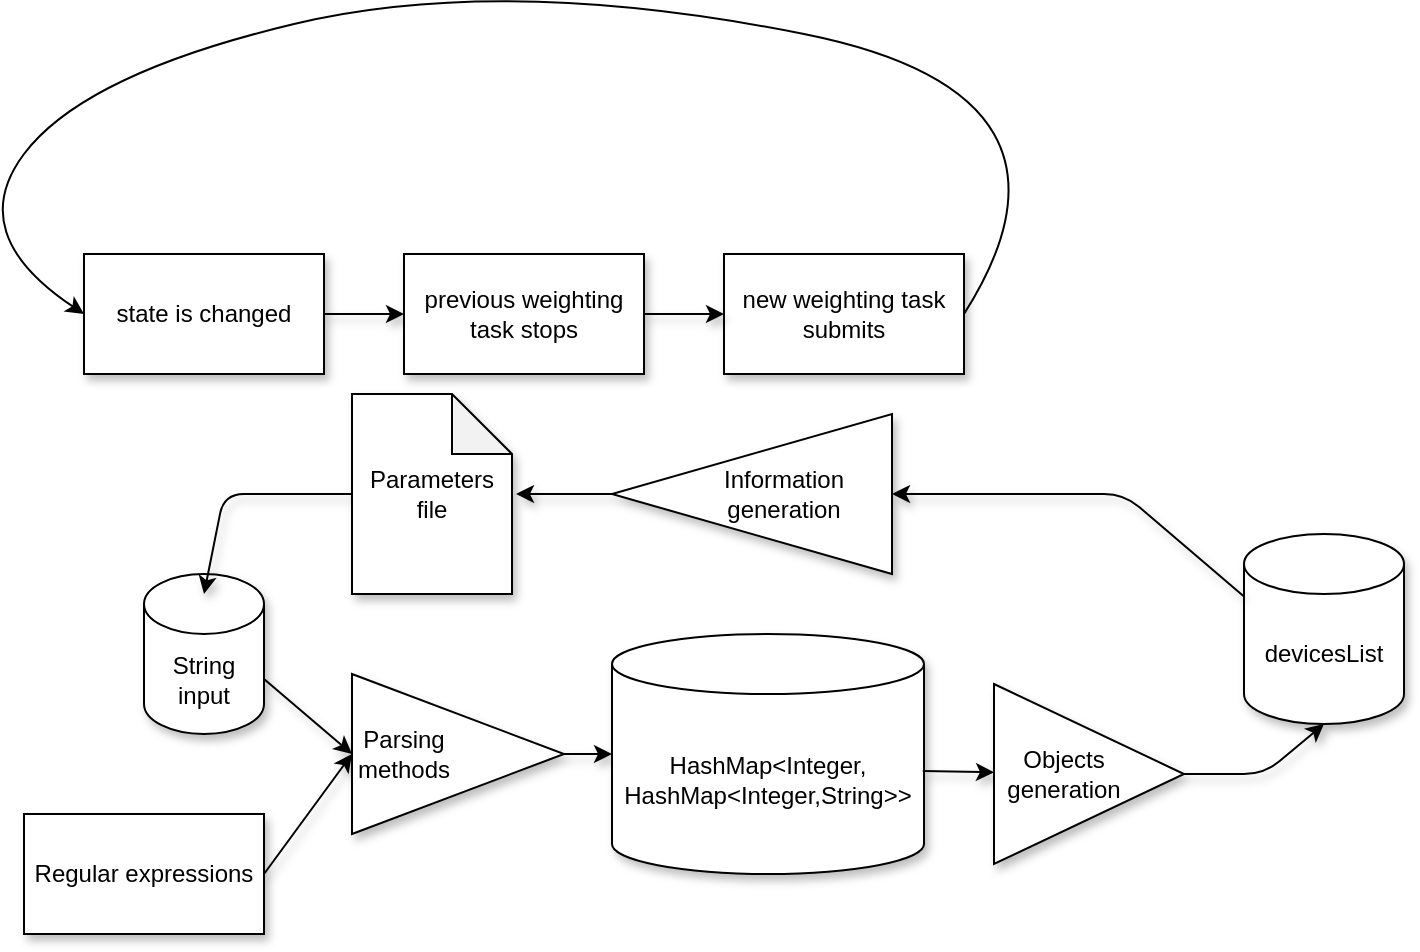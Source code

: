 <mxfile version="14.6.13" type="github">
  <diagram id="AqOLIVsmyHUzE9QtLglx" name="Page-1">
    <mxGraphModel dx="782" dy="436" grid="1" gridSize="10" guides="1" tooltips="1" connect="1" arrows="1" fold="1" page="1" pageScale="1" pageWidth="827" pageHeight="1169" math="0" shadow="0">
      <root>
        <mxCell id="0" />
        <mxCell id="1" parent="0" />
        <mxCell id="CeiPBNE8qyWsXEH_ctkg-1" value="state is changed" style="rounded=0;whiteSpace=wrap;html=1;shadow=1;" vertex="1" parent="1">
          <mxGeometry x="150" y="180" width="120" height="60" as="geometry" />
        </mxCell>
        <mxCell id="CeiPBNE8qyWsXEH_ctkg-2" value="" style="endArrow=classic;html=1;exitX=1;exitY=0.5;exitDx=0;exitDy=0;entryX=0;entryY=0.5;entryDx=0;entryDy=0;shadow=1;" edge="1" parent="1" source="CeiPBNE8qyWsXEH_ctkg-1" target="CeiPBNE8qyWsXEH_ctkg-3">
          <mxGeometry width="50" height="50" relative="1" as="geometry">
            <mxPoint x="380" y="250" as="sourcePoint" />
            <mxPoint x="320" y="210" as="targetPoint" />
          </mxGeometry>
        </mxCell>
        <mxCell id="CeiPBNE8qyWsXEH_ctkg-3" value="previous weighting task stops" style="rounded=0;whiteSpace=wrap;html=1;shadow=1;" vertex="1" parent="1">
          <mxGeometry x="310" y="180" width="120" height="60" as="geometry" />
        </mxCell>
        <mxCell id="CeiPBNE8qyWsXEH_ctkg-4" value="new weighting task submits" style="rounded=0;whiteSpace=wrap;html=1;shadow=1;" vertex="1" parent="1">
          <mxGeometry x="470" y="180" width="120" height="60" as="geometry" />
        </mxCell>
        <mxCell id="CeiPBNE8qyWsXEH_ctkg-5" value="" style="endArrow=classic;html=1;entryX=0;entryY=0.5;entryDx=0;entryDy=0;exitX=1;exitY=0.5;exitDx=0;exitDy=0;shadow=1;" edge="1" parent="1" source="CeiPBNE8qyWsXEH_ctkg-3" target="CeiPBNE8qyWsXEH_ctkg-4">
          <mxGeometry width="50" height="50" relative="1" as="geometry">
            <mxPoint x="380" y="250" as="sourcePoint" />
            <mxPoint x="430" y="200" as="targetPoint" />
          </mxGeometry>
        </mxCell>
        <mxCell id="CeiPBNE8qyWsXEH_ctkg-6" value="" style="curved=1;endArrow=classic;html=1;exitX=1;exitY=0.5;exitDx=0;exitDy=0;entryX=0;entryY=0.5;entryDx=0;entryDy=0;" edge="1" parent="1" source="CeiPBNE8qyWsXEH_ctkg-4" target="CeiPBNE8qyWsXEH_ctkg-1">
          <mxGeometry width="50" height="50" relative="1" as="geometry">
            <mxPoint x="380" y="250" as="sourcePoint" />
            <mxPoint x="430" y="200" as="targetPoint" />
            <Array as="points">
              <mxPoint x="660" y="100" />
              <mxPoint x="360" y="40" />
              <mxPoint x="150" y="90" />
              <mxPoint x="90" y="170" />
            </Array>
          </mxGeometry>
        </mxCell>
        <mxCell id="CeiPBNE8qyWsXEH_ctkg-8" value="String input" style="shape=cylinder3;whiteSpace=wrap;html=1;boundedLbl=1;backgroundOutline=1;size=15;shadow=1;" vertex="1" parent="1">
          <mxGeometry x="180" y="340" width="60" height="80" as="geometry" />
        </mxCell>
        <mxCell id="CeiPBNE8qyWsXEH_ctkg-9" value="" style="endArrow=classic;html=1;shadow=1;exitX=1;exitY=0;exitDx=0;exitDy=52.5;exitPerimeter=0;entryX=0;entryY=0.5;entryDx=0;entryDy=0;" edge="1" parent="1" source="CeiPBNE8qyWsXEH_ctkg-8" target="CeiPBNE8qyWsXEH_ctkg-13">
          <mxGeometry width="50" height="50" relative="1" as="geometry">
            <mxPoint x="420" y="460" as="sourcePoint" />
            <mxPoint x="360" y="430" as="targetPoint" />
          </mxGeometry>
        </mxCell>
        <mxCell id="CeiPBNE8qyWsXEH_ctkg-11" value="Regular expressions" style="rounded=0;whiteSpace=wrap;html=1;shadow=1;" vertex="1" parent="1">
          <mxGeometry x="120" y="460" width="120" height="60" as="geometry" />
        </mxCell>
        <mxCell id="CeiPBNE8qyWsXEH_ctkg-12" value="" style="endArrow=classic;html=1;shadow=1;exitX=1;exitY=0.5;exitDx=0;exitDy=0;entryX=0;entryY=0.5;entryDx=0;entryDy=0;" edge="1" parent="1" source="CeiPBNE8qyWsXEH_ctkg-11" target="CeiPBNE8qyWsXEH_ctkg-13">
          <mxGeometry width="50" height="50" relative="1" as="geometry">
            <mxPoint x="420" y="450" as="sourcePoint" />
            <mxPoint x="360" y="430" as="targetPoint" />
          </mxGeometry>
        </mxCell>
        <mxCell id="CeiPBNE8qyWsXEH_ctkg-13" value="" style="triangle;whiteSpace=wrap;html=1;shadow=1;" vertex="1" parent="1">
          <mxGeometry x="284" y="390" width="106" height="80" as="geometry" />
        </mxCell>
        <mxCell id="CeiPBNE8qyWsXEH_ctkg-14" value="Parsing&lt;br&gt;methods" style="text;html=1;strokeColor=none;fillColor=none;align=center;verticalAlign=middle;whiteSpace=wrap;rounded=0;shadow=1;" vertex="1" parent="1">
          <mxGeometry x="290" y="420" width="40" height="20" as="geometry" />
        </mxCell>
        <mxCell id="CeiPBNE8qyWsXEH_ctkg-16" value="" style="endArrow=classic;html=1;shadow=1;exitX=1;exitY=0.5;exitDx=0;exitDy=0;" edge="1" parent="1" source="CeiPBNE8qyWsXEH_ctkg-13" target="CeiPBNE8qyWsXEH_ctkg-17">
          <mxGeometry width="50" height="50" relative="1" as="geometry">
            <mxPoint x="420" y="430" as="sourcePoint" />
            <mxPoint x="560" y="430" as="targetPoint" />
          </mxGeometry>
        </mxCell>
        <mxCell id="CeiPBNE8qyWsXEH_ctkg-17" value="HashMap&amp;lt;Integer, HashMap&amp;lt;Integer,String&amp;gt;&amp;gt;" style="shape=cylinder3;whiteSpace=wrap;html=1;boundedLbl=1;backgroundOutline=1;size=15;shadow=1;" vertex="1" parent="1">
          <mxGeometry x="414" y="370" width="156" height="120" as="geometry" />
        </mxCell>
        <mxCell id="CeiPBNE8qyWsXEH_ctkg-19" value="" style="endArrow=classic;html=1;shadow=1;exitX=0.996;exitY=0.571;exitDx=0;exitDy=0;exitPerimeter=0;" edge="1" parent="1" source="CeiPBNE8qyWsXEH_ctkg-17" target="CeiPBNE8qyWsXEH_ctkg-20">
          <mxGeometry width="50" height="50" relative="1" as="geometry">
            <mxPoint x="420" y="430" as="sourcePoint" />
            <mxPoint x="640" y="440" as="targetPoint" />
          </mxGeometry>
        </mxCell>
        <mxCell id="CeiPBNE8qyWsXEH_ctkg-20" value="" style="triangle;whiteSpace=wrap;html=1;shadow=1;" vertex="1" parent="1">
          <mxGeometry x="605" y="395" width="95" height="90" as="geometry" />
        </mxCell>
        <mxCell id="CeiPBNE8qyWsXEH_ctkg-21" value="Objects generation" style="text;html=1;strokeColor=none;fillColor=none;align=center;verticalAlign=middle;whiteSpace=wrap;rounded=0;shadow=1;" vertex="1" parent="1">
          <mxGeometry x="620" y="430" width="40" height="20" as="geometry" />
        </mxCell>
        <mxCell id="CeiPBNE8qyWsXEH_ctkg-22" value="" style="endArrow=classic;html=1;shadow=1;exitX=1;exitY=0.5;exitDx=0;exitDy=0;entryX=0.5;entryY=1;entryDx=0;entryDy=0;entryPerimeter=0;" edge="1" parent="1" source="CeiPBNE8qyWsXEH_ctkg-20" target="CeiPBNE8qyWsXEH_ctkg-23">
          <mxGeometry width="50" height="50" relative="1" as="geometry">
            <mxPoint x="460" y="430" as="sourcePoint" />
            <mxPoint x="750" y="440" as="targetPoint" />
            <Array as="points">
              <mxPoint x="740" y="440" />
            </Array>
          </mxGeometry>
        </mxCell>
        <mxCell id="CeiPBNE8qyWsXEH_ctkg-23" value="devicesList" style="shape=cylinder3;whiteSpace=wrap;html=1;boundedLbl=1;backgroundOutline=1;size=15;shadow=1;" vertex="1" parent="1">
          <mxGeometry x="730" y="320" width="80" height="95" as="geometry" />
        </mxCell>
        <mxCell id="CeiPBNE8qyWsXEH_ctkg-26" value="" style="endArrow=classic;html=1;shadow=1;exitX=0;exitY=0;exitDx=0;exitDy=31.25;exitPerimeter=0;entryX=0;entryY=0.5;entryDx=0;entryDy=0;" edge="1" parent="1" source="CeiPBNE8qyWsXEH_ctkg-23" target="CeiPBNE8qyWsXEH_ctkg-28">
          <mxGeometry width="50" height="50" relative="1" as="geometry">
            <mxPoint x="450" y="430" as="sourcePoint" />
            <mxPoint x="570" y="300" as="targetPoint" />
            <Array as="points">
              <mxPoint x="670" y="300" />
            </Array>
          </mxGeometry>
        </mxCell>
        <mxCell id="CeiPBNE8qyWsXEH_ctkg-28" value="" style="triangle;whiteSpace=wrap;html=1;shadow=1;rotation=-180;" vertex="1" parent="1">
          <mxGeometry x="414" y="260" width="140" height="80" as="geometry" />
        </mxCell>
        <mxCell id="CeiPBNE8qyWsXEH_ctkg-29" value="Information&lt;br&gt;generation" style="text;html=1;strokeColor=none;fillColor=none;align=center;verticalAlign=middle;whiteSpace=wrap;rounded=0;shadow=1;" vertex="1" parent="1">
          <mxGeometry x="480" y="290" width="40" height="20" as="geometry" />
        </mxCell>
        <mxCell id="CeiPBNE8qyWsXEH_ctkg-30" value="" style="endArrow=classic;html=1;shadow=1;exitX=1;exitY=0.5;exitDx=0;exitDy=0;entryX=1.025;entryY=0.5;entryDx=0;entryDy=0;entryPerimeter=0;" edge="1" parent="1" source="CeiPBNE8qyWsXEH_ctkg-28" target="CeiPBNE8qyWsXEH_ctkg-33">
          <mxGeometry width="50" height="50" relative="1" as="geometry">
            <mxPoint x="450" y="420" as="sourcePoint" />
            <mxPoint x="344" y="300" as="targetPoint" />
          </mxGeometry>
        </mxCell>
        <mxCell id="CeiPBNE8qyWsXEH_ctkg-32" value="" style="endArrow=classic;html=1;shadow=1;exitX=0;exitY=0.5;exitDx=0;exitDy=0;exitPerimeter=0;" edge="1" parent="1" source="CeiPBNE8qyWsXEH_ctkg-33">
          <mxGeometry width="50" height="50" relative="1" as="geometry">
            <mxPoint x="284" y="300" as="sourcePoint" />
            <mxPoint x="210" y="350" as="targetPoint" />
            <Array as="points">
              <mxPoint x="220" y="300" />
            </Array>
          </mxGeometry>
        </mxCell>
        <mxCell id="CeiPBNE8qyWsXEH_ctkg-33" value="Parameters&lt;br&gt;file" style="shape=note;whiteSpace=wrap;html=1;backgroundOutline=1;darkOpacity=0.05;shadow=1;" vertex="1" parent="1">
          <mxGeometry x="284" y="250" width="80" height="100" as="geometry" />
        </mxCell>
      </root>
    </mxGraphModel>
  </diagram>
</mxfile>
